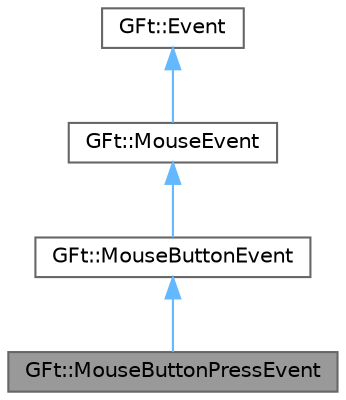 digraph "GFt::MouseButtonPressEvent"
{
 // LATEX_PDF_SIZE
  bgcolor="transparent";
  edge [fontname=Helvetica,fontsize=10,labelfontname=Helvetica,labelfontsize=10];
  node [fontname=Helvetica,fontsize=10,shape=box,height=0.2,width=0.4];
  Node1 [id="Node000001",label="GFt::MouseButtonPressEvent",height=0.2,width=0.4,color="gray40", fillcolor="grey60", style="filled", fontcolor="black",tooltip="鼠标按钮按下事件"];
  Node2 -> Node1 [id="edge1_Node000001_Node000002",dir="back",color="steelblue1",style="solid",tooltip=" "];
  Node2 [id="Node000002",label="GFt::MouseButtonEvent",height=0.2,width=0.4,color="gray40", fillcolor="white", style="filled",URL="$class_g_ft_1_1_mouse_button_event.html",tooltip="鼠标按钮事件基类"];
  Node3 -> Node2 [id="edge2_Node000002_Node000003",dir="back",color="steelblue1",style="solid",tooltip=" "];
  Node3 [id="Node000003",label="GFt::MouseEvent",height=0.2,width=0.4,color="gray40", fillcolor="white", style="filled",URL="$class_g_ft_1_1_mouse_event.html",tooltip="鼠标事件基类"];
  Node4 -> Node3 [id="edge3_Node000003_Node000004",dir="back",color="steelblue1",style="solid",tooltip=" "];
  Node4 [id="Node000004",label="GFt::Event",height=0.2,width=0.4,color="gray40", fillcolor="white", style="filled",URL="$class_g_ft_1_1_event.html",tooltip="事件基类"];
}
